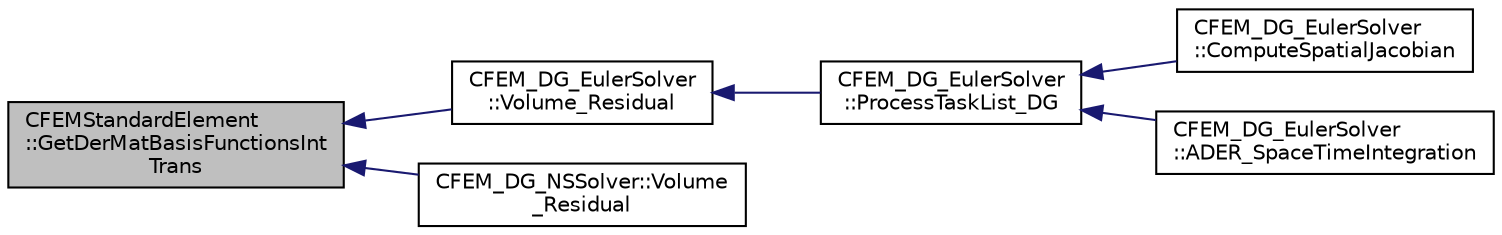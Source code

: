 digraph "CFEMStandardElement::GetDerMatBasisFunctionsIntTrans"
{
  edge [fontname="Helvetica",fontsize="10",labelfontname="Helvetica",labelfontsize="10"];
  node [fontname="Helvetica",fontsize="10",shape=record];
  rankdir="LR";
  Node72 [label="CFEMStandardElement\l::GetDerMatBasisFunctionsInt\lTrans",height=0.2,width=0.4,color="black", fillcolor="grey75", style="filled", fontcolor="black"];
  Node72 -> Node73 [dir="back",color="midnightblue",fontsize="10",style="solid",fontname="Helvetica"];
  Node73 [label="CFEM_DG_EulerSolver\l::Volume_Residual",height=0.2,width=0.4,color="black", fillcolor="white", style="filled",URL="$class_c_f_e_m___d_g___euler_solver.html#ae6c2fff0649a4d8fd723ee9776778003",tooltip="Compute the volume contributions to the spatial residual. It is a virtual function, because this function is overruled for Navier-Stokes. "];
  Node73 -> Node74 [dir="back",color="midnightblue",fontsize="10",style="solid",fontname="Helvetica"];
  Node74 [label="CFEM_DG_EulerSolver\l::ProcessTaskList_DG",height=0.2,width=0.4,color="black", fillcolor="white", style="filled",URL="$class_c_f_e_m___d_g___euler_solver.html#a651cad1a94f2024c75a1a8be347e3375",tooltip="Function, which processes the list of tasks to be executed by the DG solver. "];
  Node74 -> Node75 [dir="back",color="midnightblue",fontsize="10",style="solid",fontname="Helvetica"];
  Node75 [label="CFEM_DG_EulerSolver\l::ComputeSpatialJacobian",height=0.2,width=0.4,color="black", fillcolor="white", style="filled",URL="$class_c_f_e_m___d_g___euler_solver.html#ac59d8dae95e3c3cc3ab3feaeb9be4b22",tooltip="Function, which controls the computation of the spatial Jacobian. "];
  Node74 -> Node76 [dir="back",color="midnightblue",fontsize="10",style="solid",fontname="Helvetica"];
  Node76 [label="CFEM_DG_EulerSolver\l::ADER_SpaceTimeIntegration",height=0.2,width=0.4,color="black", fillcolor="white", style="filled",URL="$class_c_f_e_m___d_g___euler_solver.html#a7f0da04d44069701db2228210b91c59e",tooltip="Function, to carry out the space time integration for ADER with time accurate local time stepping..."];
  Node72 -> Node77 [dir="back",color="midnightblue",fontsize="10",style="solid",fontname="Helvetica"];
  Node77 [label="CFEM_DG_NSSolver::Volume\l_Residual",height=0.2,width=0.4,color="black", fillcolor="white", style="filled",URL="$class_c_f_e_m___d_g___n_s_solver.html#ac62df058348ffee37a945bcc3a66745b",tooltip="Compute the volume contributions to the spatial residual. "];
}
